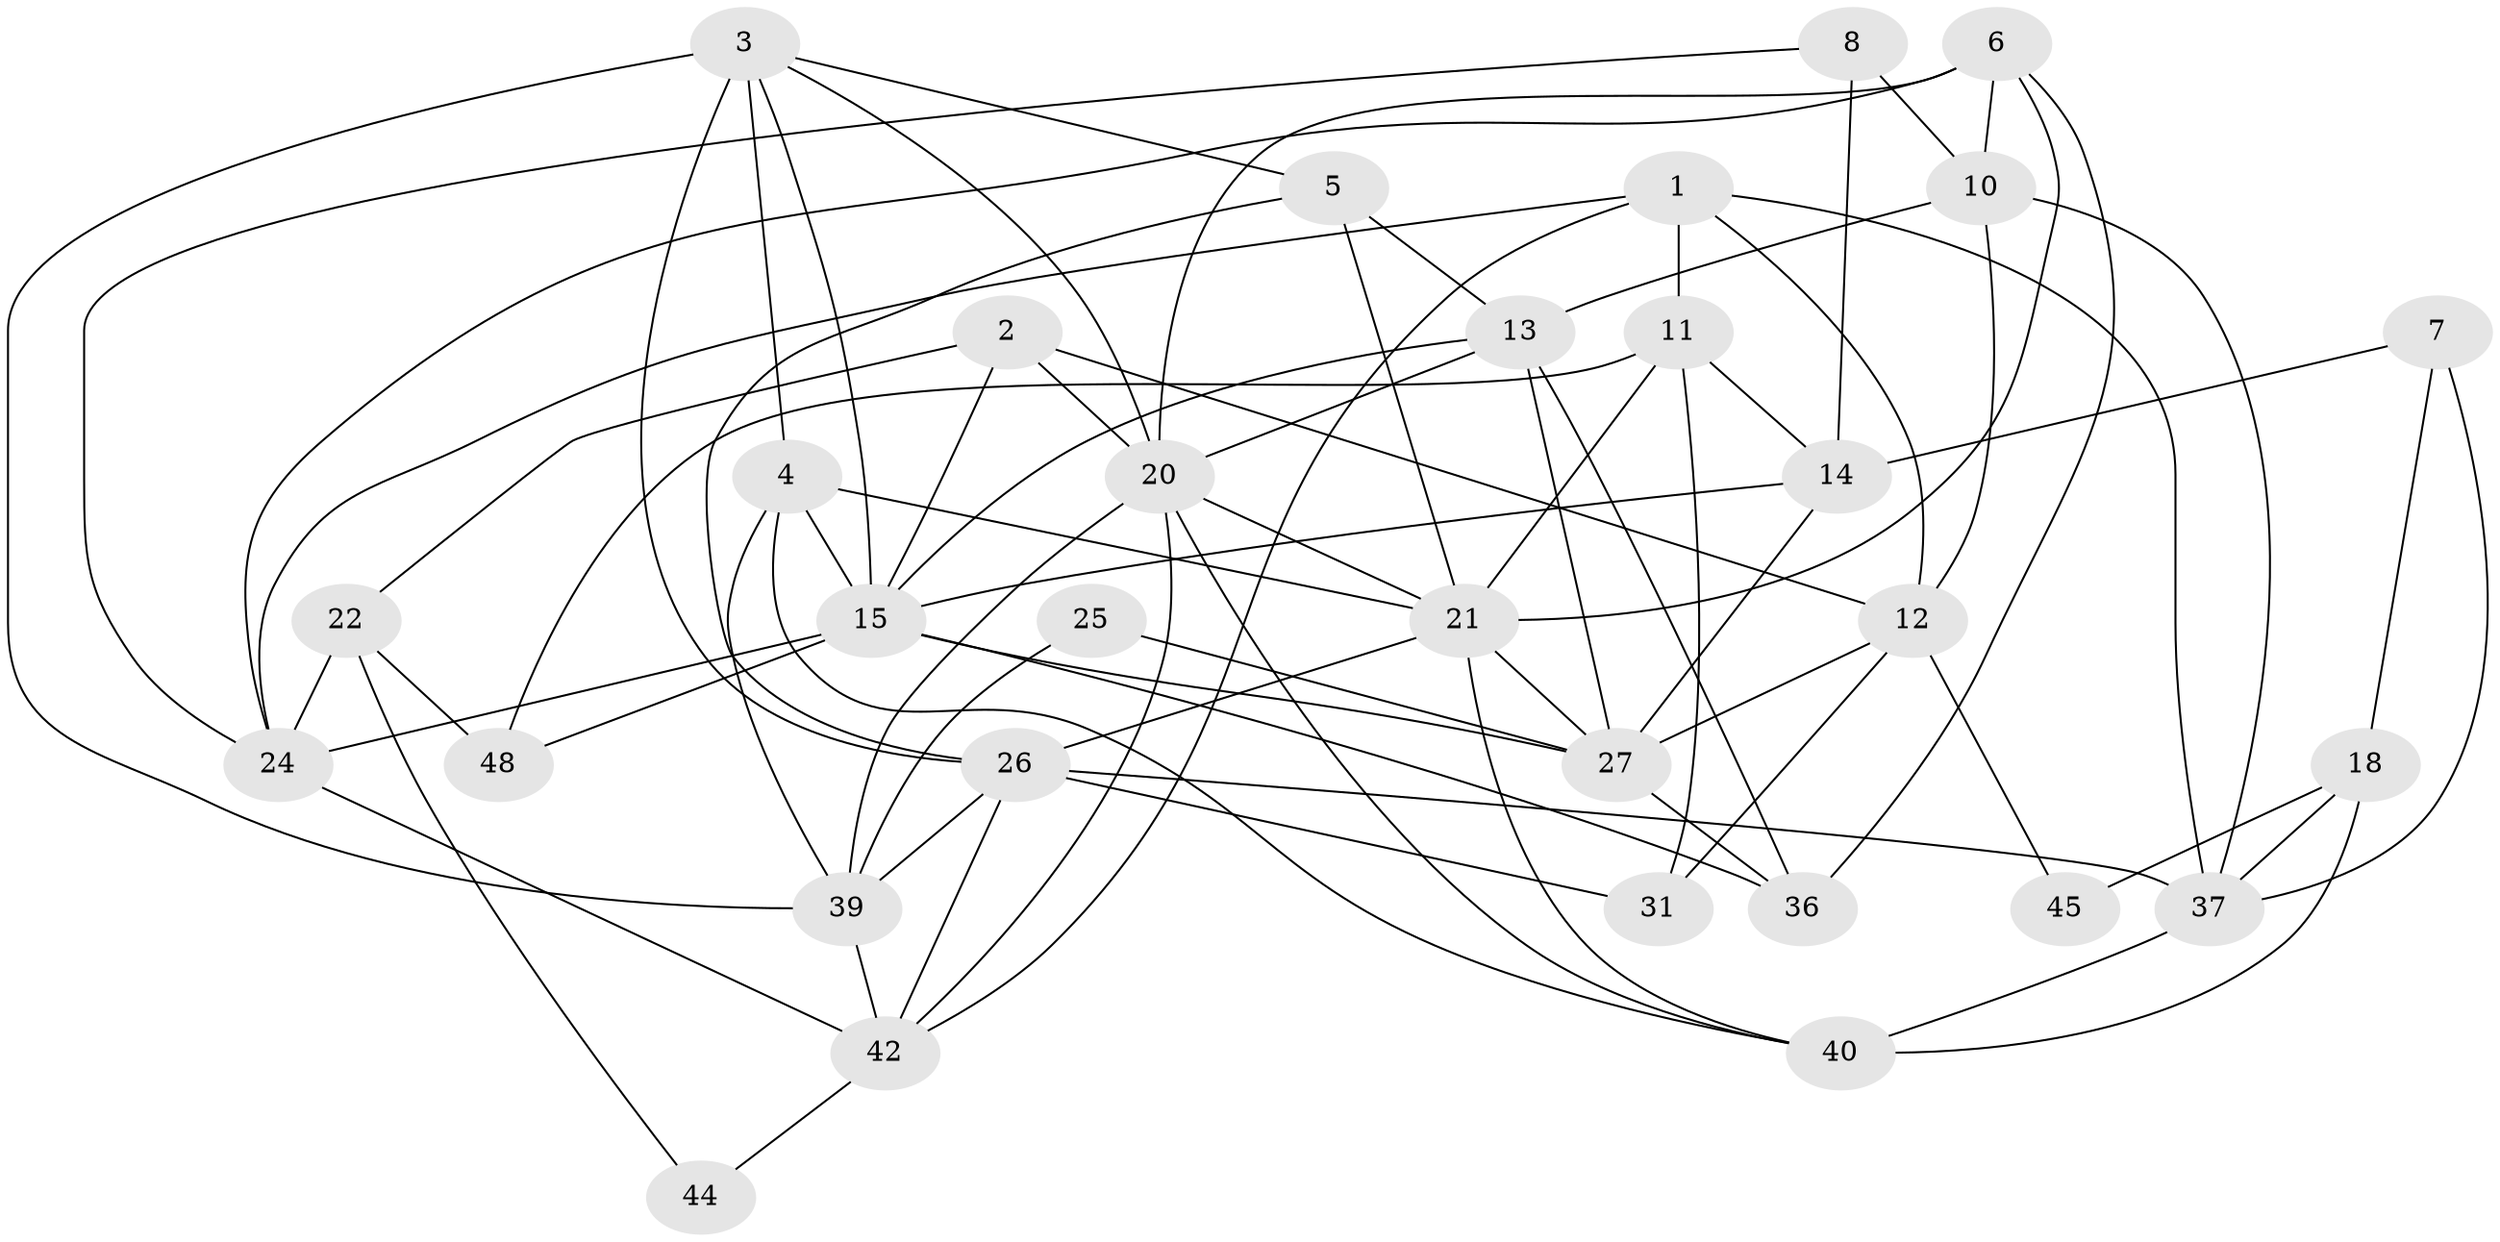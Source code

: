 // Generated by graph-tools (version 1.1) at 2025/52/02/27/25 19:52:02]
// undirected, 31 vertices, 77 edges
graph export_dot {
graph [start="1"]
  node [color=gray90,style=filled];
  1 [super="+19"];
  2 [super="+30"];
  3 [super="+9"];
  4 [super="+16"];
  5 [super="+17"];
  6 [super="+55"];
  7;
  8;
  10 [super="+49"];
  11 [super="+50"];
  12 [super="+43"];
  13 [super="+28"];
  14 [super="+41"];
  15 [super="+54"];
  18 [super="+35"];
  20 [super="+29"];
  21 [super="+32"];
  22 [super="+23"];
  24 [super="+33"];
  25;
  26 [super="+34"];
  27 [super="+53"];
  31;
  36 [super="+38"];
  37 [super="+47"];
  39 [super="+51"];
  40 [super="+52"];
  42 [super="+46"];
  44;
  45;
  48;
  1 -- 37;
  1 -- 24;
  1 -- 11;
  1 -- 12;
  1 -- 42;
  2 -- 15;
  2 -- 12;
  2 -- 20;
  2 -- 22;
  3 -- 26 [weight=2];
  3 -- 4;
  3 -- 5;
  3 -- 20;
  3 -- 15;
  3 -- 39;
  4 -- 21;
  4 -- 39;
  4 -- 15;
  4 -- 40;
  5 -- 13 [weight=2];
  5 -- 26;
  5 -- 21;
  6 -- 10;
  6 -- 24;
  6 -- 20;
  6 -- 36;
  6 -- 21;
  7 -- 14;
  7 -- 37;
  7 -- 18;
  8 -- 10;
  8 -- 14;
  8 -- 24;
  10 -- 12;
  10 -- 37;
  10 -- 13;
  11 -- 31;
  11 -- 48;
  11 -- 14;
  11 -- 21;
  12 -- 31;
  12 -- 45;
  12 -- 27 [weight=2];
  13 -- 15;
  13 -- 27;
  13 -- 36;
  13 -- 20;
  14 -- 15;
  14 -- 27;
  15 -- 24 [weight=2];
  15 -- 48;
  15 -- 27;
  15 -- 36;
  18 -- 40 [weight=2];
  18 -- 45;
  18 -- 37;
  20 -- 21;
  20 -- 40 [weight=2];
  20 -- 39;
  20 -- 42;
  21 -- 27;
  21 -- 26;
  21 -- 40;
  22 -- 48;
  22 -- 44;
  22 -- 24;
  24 -- 42;
  25 -- 27;
  25 -- 39;
  26 -- 39;
  26 -- 31;
  26 -- 37 [weight=2];
  26 -- 42;
  27 -- 36;
  37 -- 40 [weight=2];
  39 -- 42;
  42 -- 44;
}
